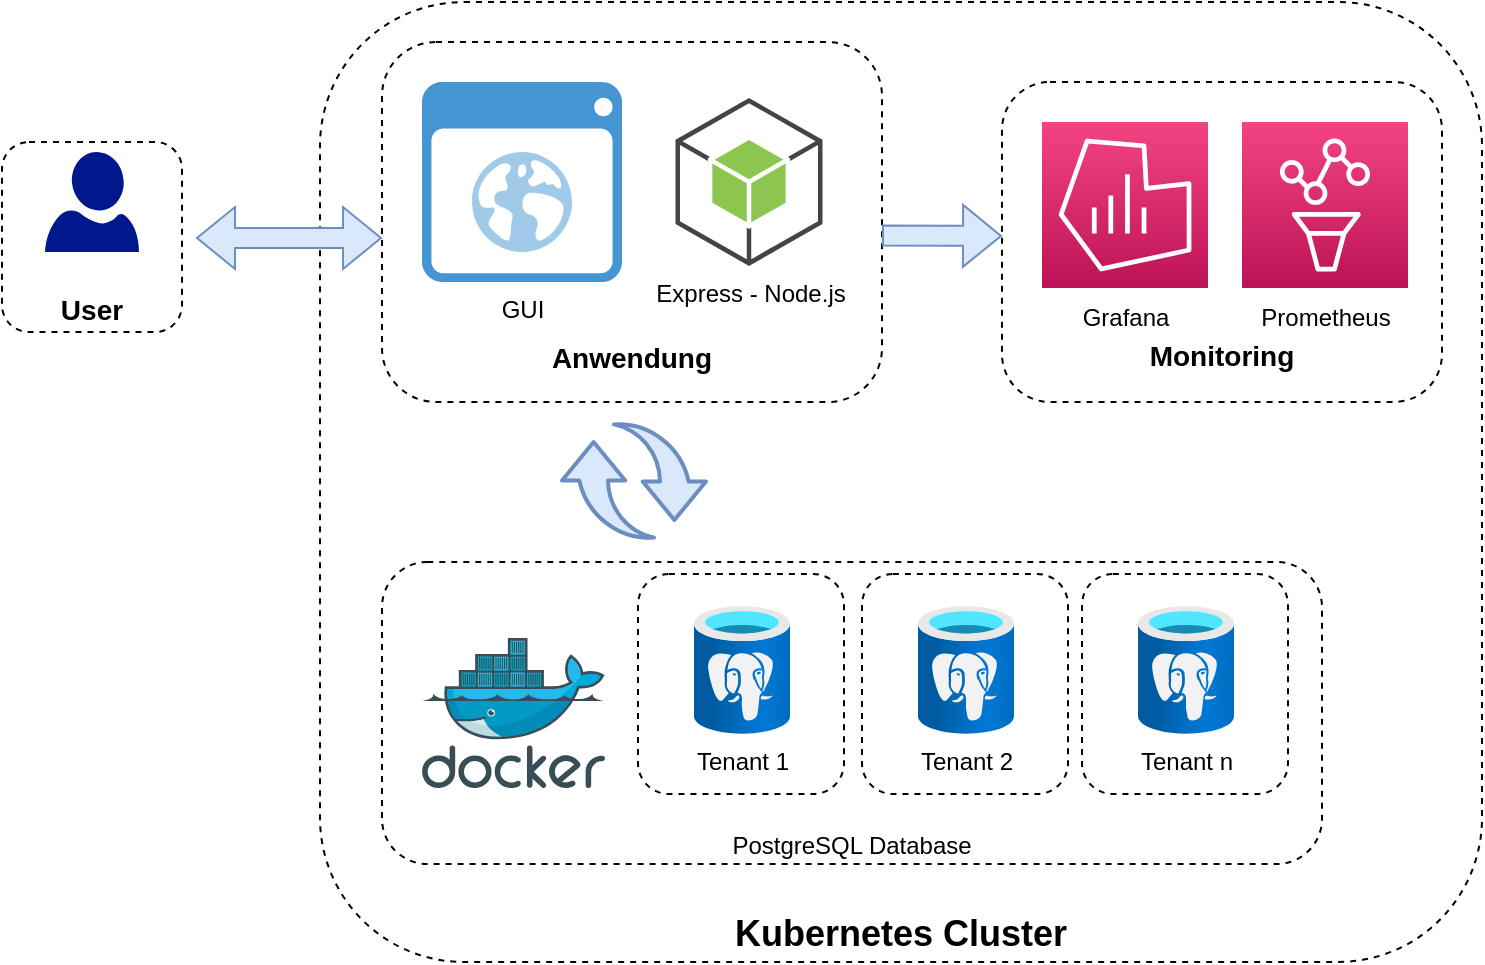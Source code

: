 <mxfile version="20.8.18" type="device"><diagram name="Seite-1" id="0IhTMCy-nVGjaT3mg7Mt"><mxGraphModel dx="1134" dy="617" grid="1" gridSize="10" guides="1" tooltips="1" connect="1" arrows="1" fold="1" page="1" pageScale="1" pageWidth="827" pageHeight="1169" math="0" shadow="0"><root><mxCell id="0"/><mxCell id="1" parent="0"/><mxCell id="Yg2MJoVsKrNEuUMjBXIw-23" value="&lt;font style=&quot;font-size: 18px;&quot;&gt;&lt;b&gt;Kubernetes Cluster&lt;/b&gt;&lt;/font&gt;" style="rounded=1;fillColor=none;dashed=1;verticalAlign=bottom;whiteSpace=wrap;html=1;" vertex="1" parent="1"><mxGeometry x="199" y="50" width="581" height="480" as="geometry"/></mxCell><mxCell id="Yg2MJoVsKrNEuUMjBXIw-12" value="" style="shape=flexArrow;endArrow=classic;startArrow=classic;html=1;rounded=0;fillColor=#dae8fc;strokeColor=#6c8ebf;" edge="1" parent="1"><mxGeometry width="100" height="100" relative="1" as="geometry"><mxPoint x="137" y="168" as="sourcePoint"/><mxPoint x="230" y="168" as="targetPoint"/></mxGeometry></mxCell><mxCell id="Yg2MJoVsKrNEuUMjBXIw-42" value="" style="group" vertex="1" connectable="0" parent="1"><mxGeometry x="40" y="120" width="90" height="95" as="geometry"/></mxCell><mxCell id="Yg2MJoVsKrNEuUMjBXIw-14" value="" style="sketch=0;aspect=fixed;pointerEvents=1;shadow=0;dashed=0;html=1;strokeColor=none;labelPosition=center;verticalLabelPosition=bottom;verticalAlign=top;align=center;fillColor=#00188D;shape=mxgraph.azure.user" vertex="1" parent="Yg2MJoVsKrNEuUMjBXIw-42"><mxGeometry x="21.5" y="5" width="47" height="50" as="geometry"/></mxCell><mxCell id="Yg2MJoVsKrNEuUMjBXIw-16" value="&lt;b&gt;&lt;font style=&quot;font-size: 14px;&quot;&gt;User&lt;/font&gt;&lt;/b&gt;" style="rounded=1;whiteSpace=wrap;html=1;fillColor=none;dashed=1;verticalAlign=bottom;" vertex="1" parent="Yg2MJoVsKrNEuUMjBXIw-42"><mxGeometry width="90" height="95" as="geometry"/></mxCell><mxCell id="Yg2MJoVsKrNEuUMjBXIw-47" value="" style="group" vertex="1" connectable="0" parent="1"><mxGeometry x="230" y="330" width="470" height="151" as="geometry"/></mxCell><mxCell id="Yg2MJoVsKrNEuUMjBXIw-39" value="PostgreSQL Database" style="rounded=1;fillColor=none;dashed=1;verticalAlign=bottom;whiteSpace=wrap;html=1;" vertex="1" parent="Yg2MJoVsKrNEuUMjBXIw-47"><mxGeometry width="470" height="151" as="geometry"/></mxCell><mxCell id="Yg2MJoVsKrNEuUMjBXIw-2" value="" style="sketch=0;aspect=fixed;html=1;points=[];align=center;image;fontSize=12;image=img/lib/mscae/Docker.svg;" vertex="1" parent="Yg2MJoVsKrNEuUMjBXIw-47"><mxGeometry x="20" y="38" width="91.46" height="75" as="geometry"/></mxCell><mxCell id="Yg2MJoVsKrNEuUMjBXIw-44" value="" style="group" vertex="1" connectable="0" parent="Yg2MJoVsKrNEuUMjBXIw-47"><mxGeometry x="128" y="6" width="103" height="110" as="geometry"/></mxCell><mxCell id="Yg2MJoVsKrNEuUMjBXIw-25" value="" style="rounded=1;fillColor=none;dashed=1;verticalAlign=bottom;whiteSpace=wrap;html=1;" vertex="1" parent="Yg2MJoVsKrNEuUMjBXIw-44"><mxGeometry width="103" height="110" as="geometry"/></mxCell><mxCell id="Yg2MJoVsKrNEuUMjBXIw-21" value="Tenant 1" style="aspect=fixed;html=1;points=[];align=center;image;fontSize=12;image=img/lib/azure2/databases/Azure_Database_PostgreSQL_Server.svg;dashed=1;fillColor=none;" vertex="1" parent="Yg2MJoVsKrNEuUMjBXIw-44"><mxGeometry x="28" y="16" width="48" height="64" as="geometry"/></mxCell><mxCell id="Yg2MJoVsKrNEuUMjBXIw-45" value="" style="group" vertex="1" connectable="0" parent="Yg2MJoVsKrNEuUMjBXIw-47"><mxGeometry x="240" y="6" width="103" height="110" as="geometry"/></mxCell><mxCell id="Yg2MJoVsKrNEuUMjBXIw-35" value="" style="rounded=1;fillColor=none;dashed=1;verticalAlign=bottom;whiteSpace=wrap;html=1;" vertex="1" parent="Yg2MJoVsKrNEuUMjBXIw-45"><mxGeometry width="103" height="110" as="geometry"/></mxCell><mxCell id="Yg2MJoVsKrNEuUMjBXIw-36" value="Tenant 2" style="aspect=fixed;html=1;points=[];align=center;image;fontSize=12;image=img/lib/azure2/databases/Azure_Database_PostgreSQL_Server.svg;dashed=1;fillColor=none;" vertex="1" parent="Yg2MJoVsKrNEuUMjBXIw-45"><mxGeometry x="28" y="16" width="48" height="64" as="geometry"/></mxCell><mxCell id="Yg2MJoVsKrNEuUMjBXIw-46" value="" style="group" vertex="1" connectable="0" parent="Yg2MJoVsKrNEuUMjBXIw-47"><mxGeometry x="350" y="6" width="103" height="110" as="geometry"/></mxCell><mxCell id="Yg2MJoVsKrNEuUMjBXIw-37" value="" style="rounded=1;fillColor=none;dashed=1;verticalAlign=bottom;whiteSpace=wrap;html=1;" vertex="1" parent="Yg2MJoVsKrNEuUMjBXIw-46"><mxGeometry width="103" height="110" as="geometry"/></mxCell><mxCell id="Yg2MJoVsKrNEuUMjBXIw-38" value="Tenant n" style="aspect=fixed;html=1;points=[];align=center;image;fontSize=12;image=img/lib/azure2/databases/Azure_Database_PostgreSQL_Server.svg;dashed=1;fillColor=none;" vertex="1" parent="Yg2MJoVsKrNEuUMjBXIw-46"><mxGeometry x="28" y="16" width="48" height="64" as="geometry"/></mxCell><mxCell id="Yg2MJoVsKrNEuUMjBXIw-48" value="" style="group" vertex="1" connectable="0" parent="1"><mxGeometry x="230" y="70" width="250" height="180" as="geometry"/></mxCell><mxCell id="Yg2MJoVsKrNEuUMjBXIw-17" value="&lt;p style=&quot;line-height: 120%;&quot;&gt;&lt;font style=&quot;font-size: 14px;&quot;&gt;&lt;b&gt;Anwendung&lt;/b&gt;&lt;/font&gt;&lt;/p&gt;" style="rounded=1;whiteSpace=wrap;html=1;fillColor=none;dashed=1;verticalAlign=bottom;" vertex="1" parent="Yg2MJoVsKrNEuUMjBXIw-48"><mxGeometry width="250" height="180" as="geometry"/></mxCell><mxCell id="Yg2MJoVsKrNEuUMjBXIw-4" value="Express - Node.js" style="outlineConnect=0;dashed=0;verticalLabelPosition=bottom;verticalAlign=top;align=center;html=1;shape=mxgraph.aws3.android;fillColor=#8CC64F;gradientColor=none;" vertex="1" parent="Yg2MJoVsKrNEuUMjBXIw-48"><mxGeometry x="146.75" y="28" width="73.5" height="84" as="geometry"/></mxCell><mxCell id="Yg2MJoVsKrNEuUMjBXIw-5" value="GUI" style="shadow=0;dashed=0;html=1;strokeColor=none;fillColor=#4495D1;labelPosition=center;verticalLabelPosition=bottom;verticalAlign=top;align=center;outlineConnect=0;shape=mxgraph.veeam.2d.web_ui;" vertex="1" parent="Yg2MJoVsKrNEuUMjBXIw-48"><mxGeometry x="20" y="20" width="100" height="100" as="geometry"/></mxCell><mxCell id="Yg2MJoVsKrNEuUMjBXIw-53" value="" style="group" vertex="1" connectable="0" parent="1"><mxGeometry x="320" y="260" width="72" height="59" as="geometry"/></mxCell><mxCell id="Yg2MJoVsKrNEuUMjBXIw-50" value="" style="shape=mxgraph.arrows.jump-in_arrow_1;html=1;verticalLabelPosition=bottom;verticalAlign=top;strokeWidth=2;strokeColor=#6c8ebf;fontSize=12;fillColor=#dae8fc;rotation=0;" vertex="1" parent="Yg2MJoVsKrNEuUMjBXIw-53"><mxGeometry x="26" width="46" height="49" as="geometry"/></mxCell><mxCell id="Yg2MJoVsKrNEuUMjBXIw-52" value="" style="shape=mxgraph.arrows.jump-in_arrow_1;html=1;verticalLabelPosition=bottom;verticalAlign=top;strokeWidth=2;strokeColor=#6c8ebf;fontSize=12;fillColor=#dae8fc;rotation=0;direction=west;" vertex="1" parent="Yg2MJoVsKrNEuUMjBXIw-53"><mxGeometry y="10" width="46" height="49" as="geometry"/></mxCell><mxCell id="Yg2MJoVsKrNEuUMjBXIw-54" value="" style="group" vertex="1" connectable="0" parent="1"><mxGeometry x="540" y="90" width="220" height="160" as="geometry"/></mxCell><mxCell id="Yg2MJoVsKrNEuUMjBXIw-18" value="&lt;p style=&quot;&quot;&gt;&lt;span style=&quot;background-color: initial;&quot;&gt;&lt;b style=&quot;&quot;&gt;&lt;font style=&quot;font-size: 14px;&quot;&gt;Monitoring&lt;/font&gt;&lt;/b&gt;&lt;/span&gt;&lt;/p&gt;" style="rounded=1;whiteSpace=wrap;html=1;fillColor=none;dashed=1;verticalAlign=bottom;fontSize=12;horizontal=1;" vertex="1" parent="Yg2MJoVsKrNEuUMjBXIw-54"><mxGeometry width="220" height="160" as="geometry"/></mxCell><mxCell id="Yg2MJoVsKrNEuUMjBXIw-9" value="" style="sketch=0;points=[[0,0,0],[0.25,0,0],[0.5,0,0],[0.75,0,0],[1,0,0],[0,1,0],[0.25,1,0],[0.5,1,0],[0.75,1,0],[1,1,0],[0,0.25,0],[0,0.5,0],[0,0.75,0],[1,0.25,0],[1,0.5,0],[1,0.75,0]];points=[[0,0,0],[0.25,0,0],[0.5,0,0],[0.75,0,0],[1,0,0],[0,1,0],[0.25,1,0],[0.5,1,0],[0.75,1,0],[1,1,0],[0,0.25,0],[0,0.5,0],[0,0.75,0],[1,0.25,0],[1,0.5,0],[1,0.75,0]];outlineConnect=0;fontColor=#232F3E;gradientColor=#F34482;gradientDirection=north;fillColor=#BC1356;strokeColor=#ffffff;dashed=0;verticalLabelPosition=bottom;verticalAlign=top;align=center;html=1;fontSize=12;fontStyle=0;aspect=fixed;shape=mxgraph.aws4.resourceIcon;resIcon=mxgraph.aws4.managed_service_for_grafana;resizeWidth=0;" vertex="1" parent="Yg2MJoVsKrNEuUMjBXIw-54"><mxGeometry x="20" y="20" width="83" height="83" as="geometry"/></mxCell><mxCell id="Yg2MJoVsKrNEuUMjBXIw-10" value="" style="sketch=0;points=[[0,0,0],[0.25,0,0],[0.5,0,0],[0.75,0,0],[1,0,0],[0,1,0],[0.25,1,0],[0.5,1,0],[0.75,1,0],[1,1,0],[0,0.25,0],[0,0.5,0],[0,0.75,0],[1,0.25,0],[1,0.5,0],[1,0.75,0]];points=[[0,0,0],[0.25,0,0],[0.5,0,0],[0.75,0,0],[1,0,0],[0,1,0],[0.25,1,0],[0.5,1,0],[0.75,1,0],[1,1,0],[0,0.25,0],[0,0.5,0],[0,0.75,0],[1,0.25,0],[1,0.5,0],[1,0.75,0]];outlineConnect=0;fontColor=#232F3E;gradientColor=#F34482;gradientDirection=north;fillColor=#BC1356;strokeColor=#ffffff;dashed=0;verticalLabelPosition=bottom;verticalAlign=top;align=center;html=1;fontSize=12;fontStyle=0;aspect=fixed;shape=mxgraph.aws4.resourceIcon;resIcon=mxgraph.aws4.managed_service_for_prometheus;" vertex="1" parent="Yg2MJoVsKrNEuUMjBXIw-54"><mxGeometry x="120" y="20" width="83" height="83" as="geometry"/></mxCell><mxCell id="Yg2MJoVsKrNEuUMjBXIw-19" value="Grafana" style="text;html=1;strokeColor=none;fillColor=none;align=center;verticalAlign=middle;whiteSpace=wrap;rounded=0;" vertex="1" parent="Yg2MJoVsKrNEuUMjBXIw-54"><mxGeometry x="31.5" y="103" width="60" height="30" as="geometry"/></mxCell><mxCell id="Yg2MJoVsKrNEuUMjBXIw-20" value="Prometheus" style="text;html=1;strokeColor=none;fillColor=none;align=center;verticalAlign=middle;whiteSpace=wrap;rounded=0;" vertex="1" parent="Yg2MJoVsKrNEuUMjBXIw-54"><mxGeometry x="131.5" y="103" width="60" height="30" as="geometry"/></mxCell><mxCell id="Yg2MJoVsKrNEuUMjBXIw-58" value="" style="shape=flexArrow;endArrow=classic;startArrow=none;html=1;rounded=0;fillColor=#dae8fc;strokeColor=#6c8ebf;startFill=0;" edge="1" parent="1"><mxGeometry width="100" height="100" relative="1" as="geometry"><mxPoint x="480" y="166.79" as="sourcePoint"/><mxPoint x="540" y="167" as="targetPoint"/></mxGeometry></mxCell></root></mxGraphModel></diagram></mxfile>